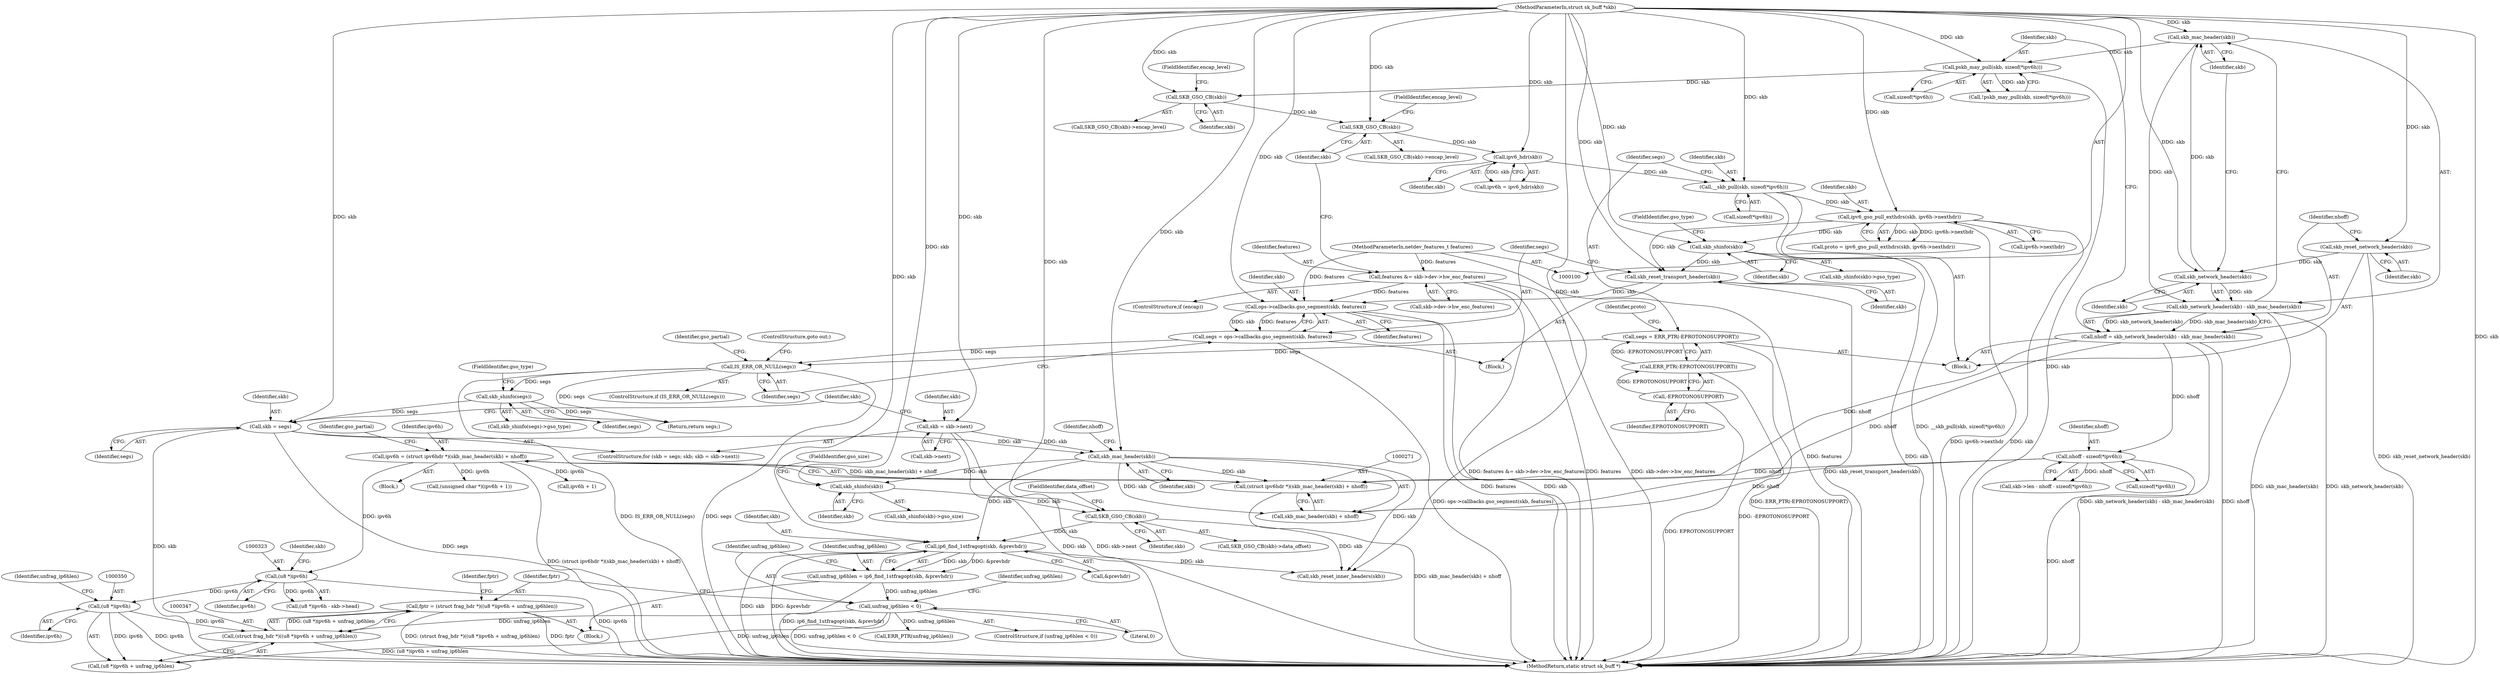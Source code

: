 digraph "0_linux_2423496af35d94a87156b063ea5cedffc10a70a1@integer" {
"1000344" [label="(Call,fptr = (struct frag_hdr *)((u8 *)ipv6h + unfrag_ip6hlen))"];
"1000346" [label="(Call,(struct frag_hdr *)((u8 *)ipv6h + unfrag_ip6hlen))"];
"1000349" [label="(Call,(u8 *)ipv6h)"];
"1000322" [label="(Call,(u8 *)ipv6h)"];
"1000268" [label="(Call,ipv6h = (struct ipv6hdr *)(skb_mac_header(skb) + nhoff))"];
"1000270" [label="(Call,(struct ipv6hdr *)(skb_mac_header(skb) + nhoff))"];
"1000273" [label="(Call,skb_mac_header(skb))"];
"1000258" [label="(Call,skb = segs)"];
"1000253" [label="(Call,skb_shinfo(segs))"];
"1000244" [label="(Call,IS_ERR_OR_NULL(segs))"];
"1000177" [label="(Call,segs = ERR_PTR(-EPROTONOSUPPORT))"];
"1000179" [label="(Call,ERR_PTR(-EPROTONOSUPPORT))"];
"1000180" [label="(Call,-EPROTONOSUPPORT)"];
"1000238" [label="(Call,segs = ops->callbacks.gso_segment(skb, features))"];
"1000240" [label="(Call,ops->callbacks.gso_segment(skb, features))"];
"1000236" [label="(Call,skb_reset_transport_header(skb))"];
"1000184" [label="(Call,ipv6_gso_pull_exthdrs(skb, ipv6h->nexthdr))"];
"1000172" [label="(Call,__skb_pull(skb, sizeof(*ipv6h)))"];
"1000170" [label="(Call,ipv6_hdr(skb))"];
"1000162" [label="(Call,SKB_GSO_CB(skb))"];
"1000147" [label="(Call,SKB_GSO_CB(skb))"];
"1000137" [label="(Call,pskb_may_pull(skb, sizeof(*ipv6h)))"];
"1000132" [label="(Call,skb_mac_header(skb))"];
"1000130" [label="(Call,skb_network_header(skb))"];
"1000125" [label="(Call,skb_reset_network_header(skb))"];
"1000101" [label="(MethodParameterIn,struct sk_buff *skb)"];
"1000196" [label="(Call,skb_shinfo(skb))"];
"1000153" [label="(Call,features &= skb->dev->hw_enc_features)"];
"1000102" [label="(MethodParameterIn,netdev_features_t features)"];
"1000262" [label="(Call,skb = skb->next)"];
"1000306" [label="(Call,nhoff - sizeof(*ipv6h))"];
"1000127" [label="(Call,nhoff = skb_network_header(skb) - skb_mac_header(skb))"];
"1000129" [label="(Call,skb_network_header(skb) - skb_mac_header(skb))"];
"1000338" [label="(Call,unfrag_ip6hlen < 0)"];
"1000331" [label="(Call,unfrag_ip6hlen = ip6_find_1stfragopt(skb, &prevhdr))"];
"1000333" [label="(Call,ip6_find_1stfragopt(skb, &prevhdr))"];
"1000287" [label="(Call,SKB_GSO_CB(skb))"];
"1000282" [label="(Call,skb_shinfo(skb))"];
"1000351" [label="(Identifier,ipv6h)"];
"1000171" [label="(Identifier,skb)"];
"1000307" [label="(Identifier,nhoff)"];
"1000162" [label="(Call,SKB_GSO_CB(skb))"];
"1000324" [label="(Identifier,ipv6h)"];
"1000129" [label="(Call,skb_network_header(skb) - skb_mac_header(skb))"];
"1000277" [label="(Identifier,gso_partial)"];
"1000287" [label="(Call,SKB_GSO_CB(skb))"];
"1000184" [label="(Call,ipv6_gso_pull_exthdrs(skb, ipv6h->nexthdr))"];
"1000330" [label="(Block,)"];
"1000254" [label="(Identifier,segs)"];
"1000302" [label="(Call,skb->len - nhoff - sizeof(*ipv6h))"];
"1000355" [label="(Identifier,fptr)"];
"1000269" [label="(Identifier,ipv6h)"];
"1000243" [label="(ControlStructure,if (IS_ERR_OR_NULL(segs)))"];
"1000296" [label="(Call,ipv6h + 1)"];
"1000139" [label="(Call,sizeof(*ipv6h))"];
"1000242" [label="(Identifier,features)"];
"1000272" [label="(Call,skb_mac_header(skb) + nhoff)"];
"1000262" [label="(Call,skb = skb->next)"];
"1000255" [label="(FieldIdentifier,gso_type)"];
"1000186" [label="(Call,ipv6h->nexthdr)"];
"1000335" [label="(Call,&prevhdr)"];
"1000260" [label="(Identifier,segs)"];
"1000267" [label="(Block,)"];
"1000338" [label="(Call,unfrag_ip6hlen < 0)"];
"1000183" [label="(Identifier,proto)"];
"1000352" [label="(Identifier,unfrag_ip6hlen)"];
"1000138" [label="(Identifier,skb)"];
"1000326" [label="(Identifier,skb)"];
"1000346" [label="(Call,(struct frag_hdr *)((u8 *)ipv6h + unfrag_ip6hlen))"];
"1000321" [label="(Call,(u8 *)ipv6h - skb->head)"];
"1000154" [label="(Identifier,features)"];
"1000172" [label="(Call,__skb_pull(skb, sizeof(*ipv6h)))"];
"1000348" [label="(Call,(u8 *)ipv6h + unfrag_ip6hlen)"];
"1000103" [label="(Block,)"];
"1000244" [label="(Call,IS_ERR_OR_NULL(segs))"];
"1000281" [label="(Call,skb_shinfo(skb)->gso_size)"];
"1000168" [label="(Call,ipv6h = ipv6_hdr(skb))"];
"1000181" [label="(Identifier,EPROTONOSUPPORT)"];
"1000274" [label="(Identifier,skb)"];
"1000174" [label="(Call,sizeof(*ipv6h))"];
"1000248" [label="(Identifier,gso_partial)"];
"1000137" [label="(Call,pskb_may_pull(skb, sizeof(*ipv6h)))"];
"1000288" [label="(Identifier,skb)"];
"1000261" [label="(Identifier,skb)"];
"1000258" [label="(Call,skb = segs)"];
"1000147" [label="(Call,SKB_GSO_CB(skb))"];
"1000146" [label="(Call,SKB_GSO_CB(skb)->encap_level)"];
"1000273" [label="(Call,skb_mac_header(skb))"];
"1000268" [label="(Call,ipv6h = (struct ipv6hdr *)(skb_mac_header(skb) + nhoff))"];
"1000198" [label="(FieldIdentifier,gso_type)"];
"1000349" [label="(Call,(u8 *)ipv6h)"];
"1000306" [label="(Call,nhoff - sizeof(*ipv6h))"];
"1000127" [label="(Call,nhoff = skb_network_header(skb) - skb_mac_header(skb))"];
"1000241" [label="(Identifier,skb)"];
"1000380" [label="(Call,skb_reset_inner_headers(skb))"];
"1000178" [label="(Identifier,segs)"];
"1000342" [label="(Call,ERR_PTR(unfrag_ip6hlen))"];
"1000270" [label="(Call,(struct ipv6hdr *)(skb_mac_header(skb) + nhoff))"];
"1000275" [label="(Identifier,nhoff)"];
"1000170" [label="(Call,ipv6_hdr(skb))"];
"1000161" [label="(Call,SKB_GSO_CB(skb)->encap_level)"];
"1000284" [label="(FieldIdentifier,gso_size)"];
"1000331" [label="(Call,unfrag_ip6hlen = ip6_find_1stfragopt(skb, &prevhdr))"];
"1000286" [label="(Call,SKB_GSO_CB(skb)->data_offset)"];
"1000337" [label="(ControlStructure,if (unfrag_ip6hlen < 0))"];
"1000173" [label="(Identifier,skb)"];
"1000128" [label="(Identifier,nhoff)"];
"1000259" [label="(Identifier,skb)"];
"1000385" [label="(MethodReturn,static struct sk_buff *)"];
"1000322" [label="(Call,(u8 *)ipv6h)"];
"1000240" [label="(Call,ops->callbacks.gso_segment(skb, features))"];
"1000236" [label="(Call,skb_reset_transport_header(skb))"];
"1000235" [label="(Block,)"];
"1000196" [label="(Call,skb_shinfo(skb))"];
"1000334" [label="(Identifier,skb)"];
"1000252" [label="(Call,skb_shinfo(segs)->gso_type)"];
"1000283" [label="(Identifier,skb)"];
"1000289" [label="(FieldIdentifier,data_offset)"];
"1000151" [label="(ControlStructure,if (encap))"];
"1000126" [label="(Identifier,skb)"];
"1000339" [label="(Identifier,unfrag_ip6hlen)"];
"1000153" [label="(Call,features &= skb->dev->hw_enc_features)"];
"1000294" [label="(Call,(unsigned char *)(ipv6h + 1))"];
"1000164" [label="(FieldIdentifier,encap_level)"];
"1000383" [label="(Return,return segs;)"];
"1000340" [label="(Literal,0)"];
"1000332" [label="(Identifier,unfrag_ip6hlen)"];
"1000177" [label="(Call,segs = ERR_PTR(-EPROTONOSUPPORT))"];
"1000195" [label="(Call,skb_shinfo(skb)->gso_type)"];
"1000182" [label="(Call,proto = ipv6_gso_pull_exthdrs(skb, ipv6h->nexthdr))"];
"1000257" [label="(ControlStructure,for (skb = segs; skb; skb = skb->next))"];
"1000343" [label="(Identifier,unfrag_ip6hlen)"];
"1000245" [label="(Identifier,segs)"];
"1000131" [label="(Identifier,skb)"];
"1000132" [label="(Call,skb_mac_header(skb))"];
"1000148" [label="(Identifier,skb)"];
"1000179" [label="(Call,ERR_PTR(-EPROTONOSUPPORT))"];
"1000237" [label="(Identifier,skb)"];
"1000246" [label="(ControlStructure,goto out;)"];
"1000185" [label="(Identifier,skb)"];
"1000130" [label="(Call,skb_network_header(skb))"];
"1000238" [label="(Call,segs = ops->callbacks.gso_segment(skb, features))"];
"1000308" [label="(Call,sizeof(*ipv6h))"];
"1000149" [label="(FieldIdentifier,encap_level)"];
"1000102" [label="(MethodParameterIn,netdev_features_t features)"];
"1000253" [label="(Call,skb_shinfo(segs))"];
"1000197" [label="(Identifier,skb)"];
"1000101" [label="(MethodParameterIn,struct sk_buff *skb)"];
"1000180" [label="(Call,-EPROTONOSUPPORT)"];
"1000282" [label="(Call,skb_shinfo(skb))"];
"1000125" [label="(Call,skb_reset_network_header(skb))"];
"1000163" [label="(Identifier,skb)"];
"1000264" [label="(Call,skb->next)"];
"1000136" [label="(Call,!pskb_may_pull(skb, sizeof(*ipv6h)))"];
"1000345" [label="(Identifier,fptr)"];
"1000155" [label="(Call,skb->dev->hw_enc_features)"];
"1000133" [label="(Identifier,skb)"];
"1000263" [label="(Identifier,skb)"];
"1000333" [label="(Call,ip6_find_1stfragopt(skb, &prevhdr))"];
"1000344" [label="(Call,fptr = (struct frag_hdr *)((u8 *)ipv6h + unfrag_ip6hlen))"];
"1000239" [label="(Identifier,segs)"];
"1000344" -> "1000330"  [label="AST: "];
"1000344" -> "1000346"  [label="CFG: "];
"1000345" -> "1000344"  [label="AST: "];
"1000346" -> "1000344"  [label="AST: "];
"1000355" -> "1000344"  [label="CFG: "];
"1000344" -> "1000385"  [label="DDG: (struct frag_hdr *)((u8 *)ipv6h + unfrag_ip6hlen)"];
"1000344" -> "1000385"  [label="DDG: fptr"];
"1000346" -> "1000344"  [label="DDG: (u8 *)ipv6h + unfrag_ip6hlen"];
"1000346" -> "1000348"  [label="CFG: "];
"1000347" -> "1000346"  [label="AST: "];
"1000348" -> "1000346"  [label="AST: "];
"1000346" -> "1000385"  [label="DDG: (u8 *)ipv6h + unfrag_ip6hlen"];
"1000349" -> "1000346"  [label="DDG: ipv6h"];
"1000338" -> "1000346"  [label="DDG: unfrag_ip6hlen"];
"1000349" -> "1000348"  [label="AST: "];
"1000349" -> "1000351"  [label="CFG: "];
"1000350" -> "1000349"  [label="AST: "];
"1000351" -> "1000349"  [label="AST: "];
"1000352" -> "1000349"  [label="CFG: "];
"1000349" -> "1000385"  [label="DDG: ipv6h"];
"1000349" -> "1000348"  [label="DDG: ipv6h"];
"1000322" -> "1000349"  [label="DDG: ipv6h"];
"1000322" -> "1000321"  [label="AST: "];
"1000322" -> "1000324"  [label="CFG: "];
"1000323" -> "1000322"  [label="AST: "];
"1000324" -> "1000322"  [label="AST: "];
"1000326" -> "1000322"  [label="CFG: "];
"1000322" -> "1000385"  [label="DDG: ipv6h"];
"1000322" -> "1000321"  [label="DDG: ipv6h"];
"1000268" -> "1000322"  [label="DDG: ipv6h"];
"1000268" -> "1000267"  [label="AST: "];
"1000268" -> "1000270"  [label="CFG: "];
"1000269" -> "1000268"  [label="AST: "];
"1000270" -> "1000268"  [label="AST: "];
"1000277" -> "1000268"  [label="CFG: "];
"1000268" -> "1000385"  [label="DDG: (struct ipv6hdr *)(skb_mac_header(skb) + nhoff)"];
"1000270" -> "1000268"  [label="DDG: skb_mac_header(skb) + nhoff"];
"1000268" -> "1000294"  [label="DDG: ipv6h"];
"1000268" -> "1000296"  [label="DDG: ipv6h"];
"1000270" -> "1000272"  [label="CFG: "];
"1000271" -> "1000270"  [label="AST: "];
"1000272" -> "1000270"  [label="AST: "];
"1000270" -> "1000385"  [label="DDG: skb_mac_header(skb) + nhoff"];
"1000273" -> "1000270"  [label="DDG: skb"];
"1000306" -> "1000270"  [label="DDG: nhoff"];
"1000127" -> "1000270"  [label="DDG: nhoff"];
"1000273" -> "1000272"  [label="AST: "];
"1000273" -> "1000274"  [label="CFG: "];
"1000274" -> "1000273"  [label="AST: "];
"1000275" -> "1000273"  [label="CFG: "];
"1000273" -> "1000272"  [label="DDG: skb"];
"1000258" -> "1000273"  [label="DDG: skb"];
"1000262" -> "1000273"  [label="DDG: skb"];
"1000101" -> "1000273"  [label="DDG: skb"];
"1000273" -> "1000282"  [label="DDG: skb"];
"1000273" -> "1000333"  [label="DDG: skb"];
"1000273" -> "1000380"  [label="DDG: skb"];
"1000258" -> "1000257"  [label="AST: "];
"1000258" -> "1000260"  [label="CFG: "];
"1000259" -> "1000258"  [label="AST: "];
"1000260" -> "1000258"  [label="AST: "];
"1000261" -> "1000258"  [label="CFG: "];
"1000258" -> "1000385"  [label="DDG: skb"];
"1000258" -> "1000385"  [label="DDG: segs"];
"1000253" -> "1000258"  [label="DDG: segs"];
"1000101" -> "1000258"  [label="DDG: skb"];
"1000253" -> "1000252"  [label="AST: "];
"1000253" -> "1000254"  [label="CFG: "];
"1000254" -> "1000253"  [label="AST: "];
"1000255" -> "1000253"  [label="CFG: "];
"1000244" -> "1000253"  [label="DDG: segs"];
"1000253" -> "1000383"  [label="DDG: segs"];
"1000244" -> "1000243"  [label="AST: "];
"1000244" -> "1000245"  [label="CFG: "];
"1000245" -> "1000244"  [label="AST: "];
"1000246" -> "1000244"  [label="CFG: "];
"1000248" -> "1000244"  [label="CFG: "];
"1000244" -> "1000385"  [label="DDG: IS_ERR_OR_NULL(segs)"];
"1000244" -> "1000385"  [label="DDG: segs"];
"1000177" -> "1000244"  [label="DDG: segs"];
"1000238" -> "1000244"  [label="DDG: segs"];
"1000244" -> "1000383"  [label="DDG: segs"];
"1000177" -> "1000103"  [label="AST: "];
"1000177" -> "1000179"  [label="CFG: "];
"1000178" -> "1000177"  [label="AST: "];
"1000179" -> "1000177"  [label="AST: "];
"1000183" -> "1000177"  [label="CFG: "];
"1000177" -> "1000385"  [label="DDG: ERR_PTR(-EPROTONOSUPPORT)"];
"1000179" -> "1000177"  [label="DDG: -EPROTONOSUPPORT"];
"1000179" -> "1000180"  [label="CFG: "];
"1000180" -> "1000179"  [label="AST: "];
"1000179" -> "1000385"  [label="DDG: -EPROTONOSUPPORT"];
"1000180" -> "1000179"  [label="DDG: EPROTONOSUPPORT"];
"1000180" -> "1000181"  [label="CFG: "];
"1000181" -> "1000180"  [label="AST: "];
"1000180" -> "1000385"  [label="DDG: EPROTONOSUPPORT"];
"1000238" -> "1000235"  [label="AST: "];
"1000238" -> "1000240"  [label="CFG: "];
"1000239" -> "1000238"  [label="AST: "];
"1000240" -> "1000238"  [label="AST: "];
"1000245" -> "1000238"  [label="CFG: "];
"1000238" -> "1000385"  [label="DDG: ops->callbacks.gso_segment(skb, features)"];
"1000240" -> "1000238"  [label="DDG: skb"];
"1000240" -> "1000238"  [label="DDG: features"];
"1000240" -> "1000242"  [label="CFG: "];
"1000241" -> "1000240"  [label="AST: "];
"1000242" -> "1000240"  [label="AST: "];
"1000240" -> "1000385"  [label="DDG: features"];
"1000240" -> "1000385"  [label="DDG: skb"];
"1000236" -> "1000240"  [label="DDG: skb"];
"1000101" -> "1000240"  [label="DDG: skb"];
"1000153" -> "1000240"  [label="DDG: features"];
"1000102" -> "1000240"  [label="DDG: features"];
"1000236" -> "1000235"  [label="AST: "];
"1000236" -> "1000237"  [label="CFG: "];
"1000237" -> "1000236"  [label="AST: "];
"1000239" -> "1000236"  [label="CFG: "];
"1000236" -> "1000385"  [label="DDG: skb_reset_transport_header(skb)"];
"1000184" -> "1000236"  [label="DDG: skb"];
"1000196" -> "1000236"  [label="DDG: skb"];
"1000101" -> "1000236"  [label="DDG: skb"];
"1000184" -> "1000182"  [label="AST: "];
"1000184" -> "1000186"  [label="CFG: "];
"1000185" -> "1000184"  [label="AST: "];
"1000186" -> "1000184"  [label="AST: "];
"1000182" -> "1000184"  [label="CFG: "];
"1000184" -> "1000385"  [label="DDG: ipv6h->nexthdr"];
"1000184" -> "1000385"  [label="DDG: skb"];
"1000184" -> "1000182"  [label="DDG: skb"];
"1000184" -> "1000182"  [label="DDG: ipv6h->nexthdr"];
"1000172" -> "1000184"  [label="DDG: skb"];
"1000101" -> "1000184"  [label="DDG: skb"];
"1000184" -> "1000196"  [label="DDG: skb"];
"1000172" -> "1000103"  [label="AST: "];
"1000172" -> "1000174"  [label="CFG: "];
"1000173" -> "1000172"  [label="AST: "];
"1000174" -> "1000172"  [label="AST: "];
"1000178" -> "1000172"  [label="CFG: "];
"1000172" -> "1000385"  [label="DDG: __skb_pull(skb, sizeof(*ipv6h))"];
"1000170" -> "1000172"  [label="DDG: skb"];
"1000101" -> "1000172"  [label="DDG: skb"];
"1000170" -> "1000168"  [label="AST: "];
"1000170" -> "1000171"  [label="CFG: "];
"1000171" -> "1000170"  [label="AST: "];
"1000168" -> "1000170"  [label="CFG: "];
"1000170" -> "1000168"  [label="DDG: skb"];
"1000162" -> "1000170"  [label="DDG: skb"];
"1000101" -> "1000170"  [label="DDG: skb"];
"1000162" -> "1000161"  [label="AST: "];
"1000162" -> "1000163"  [label="CFG: "];
"1000163" -> "1000162"  [label="AST: "];
"1000164" -> "1000162"  [label="CFG: "];
"1000147" -> "1000162"  [label="DDG: skb"];
"1000101" -> "1000162"  [label="DDG: skb"];
"1000147" -> "1000146"  [label="AST: "];
"1000147" -> "1000148"  [label="CFG: "];
"1000148" -> "1000147"  [label="AST: "];
"1000149" -> "1000147"  [label="CFG: "];
"1000137" -> "1000147"  [label="DDG: skb"];
"1000101" -> "1000147"  [label="DDG: skb"];
"1000137" -> "1000136"  [label="AST: "];
"1000137" -> "1000139"  [label="CFG: "];
"1000138" -> "1000137"  [label="AST: "];
"1000139" -> "1000137"  [label="AST: "];
"1000136" -> "1000137"  [label="CFG: "];
"1000137" -> "1000385"  [label="DDG: skb"];
"1000137" -> "1000136"  [label="DDG: skb"];
"1000132" -> "1000137"  [label="DDG: skb"];
"1000101" -> "1000137"  [label="DDG: skb"];
"1000132" -> "1000129"  [label="AST: "];
"1000132" -> "1000133"  [label="CFG: "];
"1000133" -> "1000132"  [label="AST: "];
"1000129" -> "1000132"  [label="CFG: "];
"1000132" -> "1000129"  [label="DDG: skb"];
"1000130" -> "1000132"  [label="DDG: skb"];
"1000101" -> "1000132"  [label="DDG: skb"];
"1000130" -> "1000129"  [label="AST: "];
"1000130" -> "1000131"  [label="CFG: "];
"1000131" -> "1000130"  [label="AST: "];
"1000133" -> "1000130"  [label="CFG: "];
"1000130" -> "1000129"  [label="DDG: skb"];
"1000125" -> "1000130"  [label="DDG: skb"];
"1000101" -> "1000130"  [label="DDG: skb"];
"1000125" -> "1000103"  [label="AST: "];
"1000125" -> "1000126"  [label="CFG: "];
"1000126" -> "1000125"  [label="AST: "];
"1000128" -> "1000125"  [label="CFG: "];
"1000125" -> "1000385"  [label="DDG: skb_reset_network_header(skb)"];
"1000101" -> "1000125"  [label="DDG: skb"];
"1000101" -> "1000100"  [label="AST: "];
"1000101" -> "1000385"  [label="DDG: skb"];
"1000101" -> "1000196"  [label="DDG: skb"];
"1000101" -> "1000262"  [label="DDG: skb"];
"1000101" -> "1000282"  [label="DDG: skb"];
"1000101" -> "1000287"  [label="DDG: skb"];
"1000101" -> "1000333"  [label="DDG: skb"];
"1000101" -> "1000380"  [label="DDG: skb"];
"1000196" -> "1000195"  [label="AST: "];
"1000196" -> "1000197"  [label="CFG: "];
"1000197" -> "1000196"  [label="AST: "];
"1000198" -> "1000196"  [label="CFG: "];
"1000196" -> "1000385"  [label="DDG: skb"];
"1000153" -> "1000151"  [label="AST: "];
"1000153" -> "1000155"  [label="CFG: "];
"1000154" -> "1000153"  [label="AST: "];
"1000155" -> "1000153"  [label="AST: "];
"1000163" -> "1000153"  [label="CFG: "];
"1000153" -> "1000385"  [label="DDG: skb->dev->hw_enc_features"];
"1000153" -> "1000385"  [label="DDG: features &= skb->dev->hw_enc_features"];
"1000153" -> "1000385"  [label="DDG: features"];
"1000102" -> "1000153"  [label="DDG: features"];
"1000102" -> "1000100"  [label="AST: "];
"1000102" -> "1000385"  [label="DDG: features"];
"1000262" -> "1000257"  [label="AST: "];
"1000262" -> "1000264"  [label="CFG: "];
"1000263" -> "1000262"  [label="AST: "];
"1000264" -> "1000262"  [label="AST: "];
"1000261" -> "1000262"  [label="CFG: "];
"1000262" -> "1000385"  [label="DDG: skb"];
"1000262" -> "1000385"  [label="DDG: skb->next"];
"1000306" -> "1000302"  [label="AST: "];
"1000306" -> "1000308"  [label="CFG: "];
"1000307" -> "1000306"  [label="AST: "];
"1000308" -> "1000306"  [label="AST: "];
"1000302" -> "1000306"  [label="CFG: "];
"1000306" -> "1000385"  [label="DDG: nhoff"];
"1000306" -> "1000272"  [label="DDG: nhoff"];
"1000306" -> "1000302"  [label="DDG: nhoff"];
"1000127" -> "1000306"  [label="DDG: nhoff"];
"1000127" -> "1000103"  [label="AST: "];
"1000127" -> "1000129"  [label="CFG: "];
"1000128" -> "1000127"  [label="AST: "];
"1000129" -> "1000127"  [label="AST: "];
"1000138" -> "1000127"  [label="CFG: "];
"1000127" -> "1000385"  [label="DDG: skb_network_header(skb) - skb_mac_header(skb)"];
"1000127" -> "1000385"  [label="DDG: nhoff"];
"1000129" -> "1000127"  [label="DDG: skb_network_header(skb)"];
"1000129" -> "1000127"  [label="DDG: skb_mac_header(skb)"];
"1000127" -> "1000272"  [label="DDG: nhoff"];
"1000129" -> "1000385"  [label="DDG: skb_network_header(skb)"];
"1000129" -> "1000385"  [label="DDG: skb_mac_header(skb)"];
"1000338" -> "1000337"  [label="AST: "];
"1000338" -> "1000340"  [label="CFG: "];
"1000339" -> "1000338"  [label="AST: "];
"1000340" -> "1000338"  [label="AST: "];
"1000343" -> "1000338"  [label="CFG: "];
"1000345" -> "1000338"  [label="CFG: "];
"1000338" -> "1000385"  [label="DDG: unfrag_ip6hlen < 0"];
"1000331" -> "1000338"  [label="DDG: unfrag_ip6hlen"];
"1000338" -> "1000342"  [label="DDG: unfrag_ip6hlen"];
"1000338" -> "1000348"  [label="DDG: unfrag_ip6hlen"];
"1000331" -> "1000330"  [label="AST: "];
"1000331" -> "1000333"  [label="CFG: "];
"1000332" -> "1000331"  [label="AST: "];
"1000333" -> "1000331"  [label="AST: "];
"1000339" -> "1000331"  [label="CFG: "];
"1000331" -> "1000385"  [label="DDG: ip6_find_1stfragopt(skb, &prevhdr)"];
"1000333" -> "1000331"  [label="DDG: skb"];
"1000333" -> "1000331"  [label="DDG: &prevhdr"];
"1000333" -> "1000335"  [label="CFG: "];
"1000334" -> "1000333"  [label="AST: "];
"1000335" -> "1000333"  [label="AST: "];
"1000333" -> "1000385"  [label="DDG: skb"];
"1000333" -> "1000385"  [label="DDG: &prevhdr"];
"1000287" -> "1000333"  [label="DDG: skb"];
"1000333" -> "1000380"  [label="DDG: skb"];
"1000287" -> "1000286"  [label="AST: "];
"1000287" -> "1000288"  [label="CFG: "];
"1000288" -> "1000287"  [label="AST: "];
"1000289" -> "1000287"  [label="CFG: "];
"1000282" -> "1000287"  [label="DDG: skb"];
"1000287" -> "1000380"  [label="DDG: skb"];
"1000282" -> "1000281"  [label="AST: "];
"1000282" -> "1000283"  [label="CFG: "];
"1000283" -> "1000282"  [label="AST: "];
"1000284" -> "1000282"  [label="CFG: "];
}

